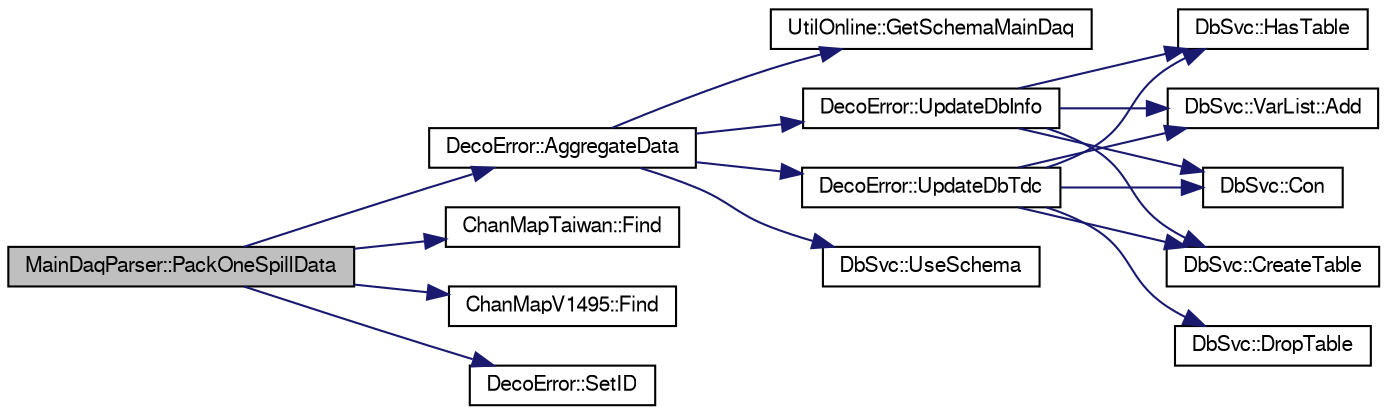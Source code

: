 digraph "MainDaqParser::PackOneSpillData"
{
  bgcolor="transparent";
  edge [fontname="FreeSans",fontsize="10",labelfontname="FreeSans",labelfontsize="10"];
  node [fontname="FreeSans",fontsize="10",shape=record];
  rankdir="LR";
  Node1 [label="MainDaqParser::PackOneSpillData",height=0.2,width=0.4,color="black", fillcolor="grey75", style="filled" fontcolor="black"];
  Node1 -> Node2 [color="midnightblue",fontsize="10",style="solid",fontname="FreeSans"];
  Node2 [label="DecoError::AggregateData",height=0.2,width=0.4,color="black",URL="$d3/d6b/classDecoError.html#a1e1cfb5d69626c029885e434b61009c7"];
  Node2 -> Node3 [color="midnightblue",fontsize="10",style="solid",fontname="FreeSans"];
  Node3 [label="UtilOnline::GetSchemaMainDaq",height=0.2,width=0.4,color="black",URL="$df/da2/classUtilOnline.html#a00d1fcb82a573b7108b27d67e4320b63"];
  Node2 -> Node4 [color="midnightblue",fontsize="10",style="solid",fontname="FreeSans"];
  Node4 [label="DecoError::UpdateDbInfo",height=0.2,width=0.4,color="black",URL="$d3/d6b/classDecoError.html#ab8e9e7bd41ed47c98f386e918163bd35"];
  Node4 -> Node5 [color="midnightblue",fontsize="10",style="solid",fontname="FreeSans"];
  Node5 [label="DbSvc::VarList::Add",height=0.2,width=0.4,color="black",URL="$da/dfa/classDbSvc_1_1VarList.html#a8835fc0ecc4041873b5e15dbb35a5218"];
  Node4 -> Node6 [color="midnightblue",fontsize="10",style="solid",fontname="FreeSans"];
  Node6 [label="DbSvc::Con",height=0.2,width=0.4,color="black",URL="$d2/da4/classDbSvc.html#af342c238c151003ac35ca3e96f60d02e"];
  Node4 -> Node7 [color="midnightblue",fontsize="10",style="solid",fontname="FreeSans"];
  Node7 [label="DbSvc::CreateTable",height=0.2,width=0.4,color="black",URL="$d2/da4/classDbSvc.html#abc037dbd5084422aacdfa76bd0e8d2b7"];
  Node4 -> Node8 [color="midnightblue",fontsize="10",style="solid",fontname="FreeSans"];
  Node8 [label="DbSvc::HasTable",height=0.2,width=0.4,color="black",URL="$d2/da4/classDbSvc.html#af7e30673551b9cbc6d0ad9e37e4ec35b"];
  Node2 -> Node9 [color="midnightblue",fontsize="10",style="solid",fontname="FreeSans"];
  Node9 [label="DecoError::UpdateDbTdc",height=0.2,width=0.4,color="black",URL="$d3/d6b/classDecoError.html#aa0a7edf6ea1a3dfe2690a15e2ca9ee51"];
  Node9 -> Node5 [color="midnightblue",fontsize="10",style="solid",fontname="FreeSans"];
  Node9 -> Node6 [color="midnightblue",fontsize="10",style="solid",fontname="FreeSans"];
  Node9 -> Node7 [color="midnightblue",fontsize="10",style="solid",fontname="FreeSans"];
  Node9 -> Node10 [color="midnightblue",fontsize="10",style="solid",fontname="FreeSans"];
  Node10 [label="DbSvc::DropTable",height=0.2,width=0.4,color="black",URL="$d2/da4/classDbSvc.html#a7a6da517bc72f88c593f1102378dfdba"];
  Node9 -> Node8 [color="midnightblue",fontsize="10",style="solid",fontname="FreeSans"];
  Node2 -> Node11 [color="midnightblue",fontsize="10",style="solid",fontname="FreeSans"];
  Node11 [label="DbSvc::UseSchema",height=0.2,width=0.4,color="black",URL="$d2/da4/classDbSvc.html#a7e4cc05e20e0a21eef9c185c34c51044"];
  Node1 -> Node12 [color="midnightblue",fontsize="10",style="solid",fontname="FreeSans"];
  Node12 [label="ChanMapTaiwan::Find",height=0.2,width=0.4,color="black",URL="$d3/d21/classChanMapTaiwan.html#af7b9f268f01daf3bf6ed279f67378080"];
  Node1 -> Node13 [color="midnightblue",fontsize="10",style="solid",fontname="FreeSans"];
  Node13 [label="ChanMapV1495::Find",height=0.2,width=0.4,color="black",URL="$d2/d4f/classChanMapV1495.html#a37ce9f3051bb02c6d71872aa11664611"];
  Node1 -> Node14 [color="midnightblue",fontsize="10",style="solid",fontname="FreeSans"];
  Node14 [label="DecoError::SetID",height=0.2,width=0.4,color="black",URL="$d3/d6b/classDecoError.html#acf3a5cbfbf4e89261e5483b1184e168c"];
}
